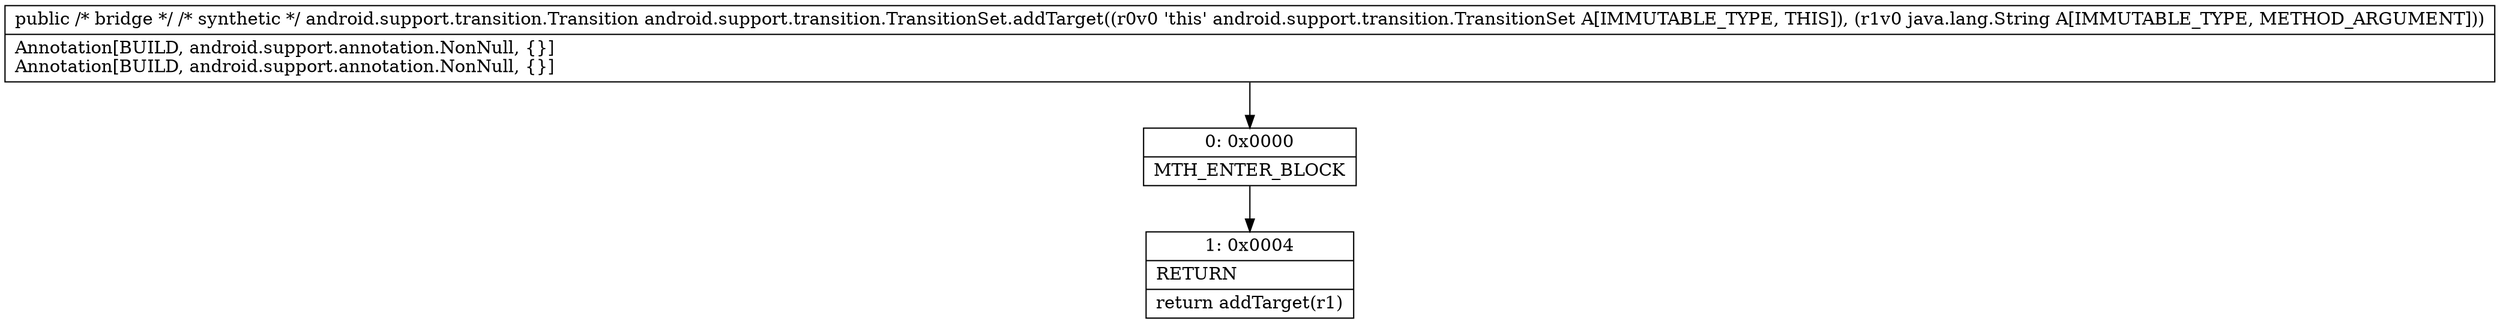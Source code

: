 digraph "CFG forandroid.support.transition.TransitionSet.addTarget(Ljava\/lang\/String;)Landroid\/support\/transition\/Transition;" {
Node_0 [shape=record,label="{0\:\ 0x0000|MTH_ENTER_BLOCK\l}"];
Node_1 [shape=record,label="{1\:\ 0x0004|RETURN\l|return addTarget(r1)\l}"];
MethodNode[shape=record,label="{public \/* bridge *\/ \/* synthetic *\/ android.support.transition.Transition android.support.transition.TransitionSet.addTarget((r0v0 'this' android.support.transition.TransitionSet A[IMMUTABLE_TYPE, THIS]), (r1v0 java.lang.String A[IMMUTABLE_TYPE, METHOD_ARGUMENT]))  | Annotation[BUILD, android.support.annotation.NonNull, \{\}]\lAnnotation[BUILD, android.support.annotation.NonNull, \{\}]\l}"];
MethodNode -> Node_0;
Node_0 -> Node_1;
}

